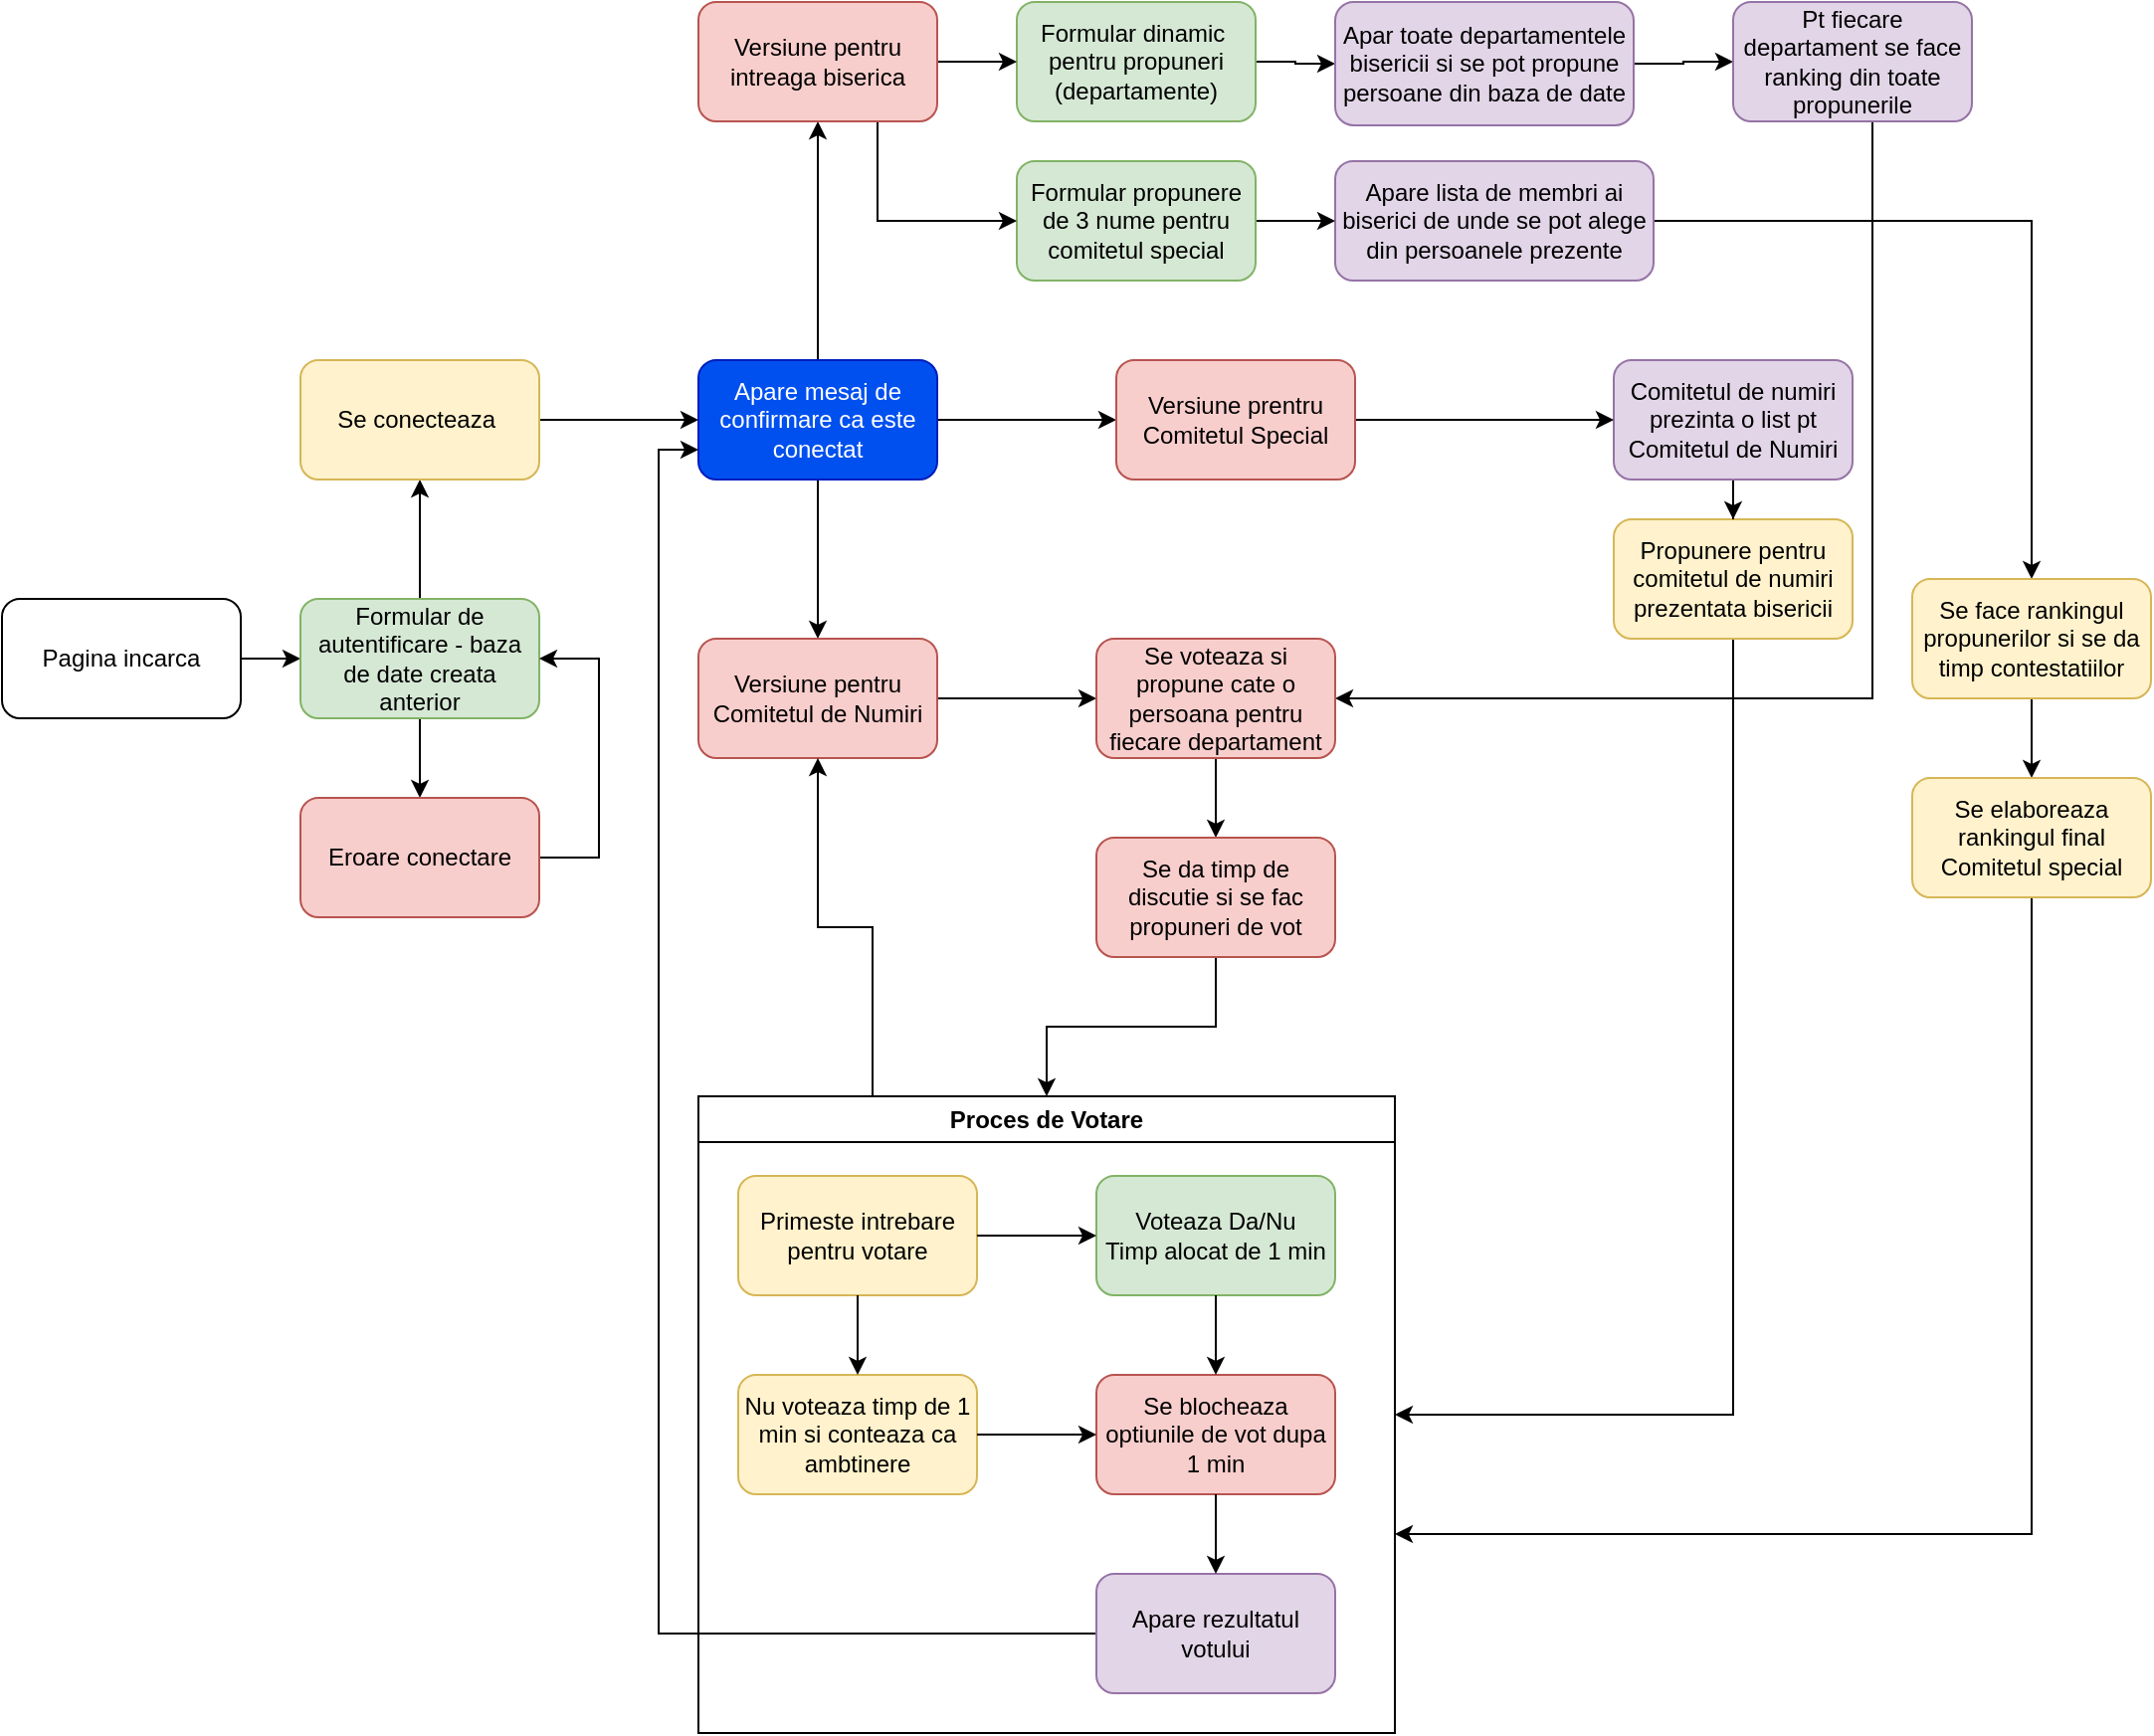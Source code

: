 <mxfile version="20.7.4" type="github">
  <diagram id="kgpKYQtTHZ0yAKxKKP6v" name="Page-1">
    <mxGraphModel dx="844" dy="529" grid="1" gridSize="10" guides="0" tooltips="1" connect="1" arrows="1" fold="1" page="1" pageScale="1" pageWidth="1169" pageHeight="827" math="0" shadow="0">
      <root>
        <mxCell id="0" />
        <mxCell id="1" parent="0" />
        <mxCell id="e8ArRw_OcwM4HBcJv57Q-3" value="" style="edgeStyle=orthogonalEdgeStyle;rounded=0;orthogonalLoop=1;jettySize=auto;html=1;" parent="1" source="e8ArRw_OcwM4HBcJv57Q-1" target="e8ArRw_OcwM4HBcJv57Q-2" edge="1">
          <mxGeometry relative="1" as="geometry" />
        </mxCell>
        <mxCell id="e8ArRw_OcwM4HBcJv57Q-1" value="Pagina incarca" style="rounded=1;whiteSpace=wrap;html=1;" parent="1" vertex="1">
          <mxGeometry x="10" y="320" width="120" height="60" as="geometry" />
        </mxCell>
        <mxCell id="CppdhaFHmqjqEvkJu7Ff-2" value="" style="edgeStyle=orthogonalEdgeStyle;rounded=0;orthogonalLoop=1;jettySize=auto;html=1;" parent="1" source="e8ArRw_OcwM4HBcJv57Q-2" target="CppdhaFHmqjqEvkJu7Ff-1" edge="1">
          <mxGeometry relative="1" as="geometry" />
        </mxCell>
        <mxCell id="CppdhaFHmqjqEvkJu7Ff-43" value="" style="edgeStyle=orthogonalEdgeStyle;rounded=0;orthogonalLoop=1;jettySize=auto;html=1;" parent="1" source="e8ArRw_OcwM4HBcJv57Q-2" target="e8ArRw_OcwM4HBcJv57Q-4" edge="1">
          <mxGeometry relative="1" as="geometry" />
        </mxCell>
        <mxCell id="e8ArRw_OcwM4HBcJv57Q-2" value="Formular de autentificare - baza de date creata anterior" style="rounded=1;whiteSpace=wrap;html=1;fillColor=#d5e8d4;strokeColor=#82b366;" parent="1" vertex="1">
          <mxGeometry x="160" y="320" width="120" height="60" as="geometry" />
        </mxCell>
        <mxCell id="CppdhaFHmqjqEvkJu7Ff-44" value="" style="edgeStyle=orthogonalEdgeStyle;rounded=0;orthogonalLoop=1;jettySize=auto;html=1;" parent="1" source="e8ArRw_OcwM4HBcJv57Q-4" target="e8ArRw_OcwM4HBcJv57Q-7" edge="1">
          <mxGeometry relative="1" as="geometry" />
        </mxCell>
        <mxCell id="e8ArRw_OcwM4HBcJv57Q-4" value="Se conecteaza&amp;nbsp;" style="whiteSpace=wrap;html=1;rounded=1;fillColor=#fff2cc;strokeColor=#d6b656;" parent="1" vertex="1">
          <mxGeometry x="160" y="200" width="120" height="60" as="geometry" />
        </mxCell>
        <mxCell id="CppdhaFHmqjqEvkJu7Ff-70" value="" style="edgeStyle=orthogonalEdgeStyle;rounded=0;orthogonalLoop=1;jettySize=auto;html=1;" parent="1" source="e8ArRw_OcwM4HBcJv57Q-7" target="CppdhaFHmqjqEvkJu7Ff-69" edge="1">
          <mxGeometry relative="1" as="geometry" />
        </mxCell>
        <mxCell id="CppdhaFHmqjqEvkJu7Ff-78" value="" style="edgeStyle=orthogonalEdgeStyle;rounded=0;orthogonalLoop=1;jettySize=auto;html=1;" parent="1" source="e8ArRw_OcwM4HBcJv57Q-7" target="CppdhaFHmqjqEvkJu7Ff-77" edge="1">
          <mxGeometry relative="1" as="geometry" />
        </mxCell>
        <mxCell id="CppdhaFHmqjqEvkJu7Ff-80" value="" style="edgeStyle=orthogonalEdgeStyle;rounded=0;orthogonalLoop=1;jettySize=auto;html=1;" parent="1" source="e8ArRw_OcwM4HBcJv57Q-7" target="CppdhaFHmqjqEvkJu7Ff-79" edge="1">
          <mxGeometry relative="1" as="geometry" />
        </mxCell>
        <mxCell id="e8ArRw_OcwM4HBcJv57Q-7" value="Apare mesaj de confirmare ca este conectat" style="whiteSpace=wrap;html=1;rounded=1;fillColor=#0050ef;strokeColor=#001DBC;fontColor=#ffffff;" parent="1" vertex="1">
          <mxGeometry x="360" y="200" width="120" height="60" as="geometry" />
        </mxCell>
        <mxCell id="CppdhaFHmqjqEvkJu7Ff-3" style="edgeStyle=orthogonalEdgeStyle;rounded=0;orthogonalLoop=1;jettySize=auto;html=1;entryX=1;entryY=0.5;entryDx=0;entryDy=0;exitX=1;exitY=0.5;exitDx=0;exitDy=0;" parent="1" source="CppdhaFHmqjqEvkJu7Ff-1" target="e8ArRw_OcwM4HBcJv57Q-2" edge="1">
          <mxGeometry relative="1" as="geometry">
            <mxPoint x="350" y="360" as="targetPoint" />
            <mxPoint x="330" y="480" as="sourcePoint" />
            <Array as="points">
              <mxPoint x="310" y="450" />
              <mxPoint x="310" y="350" />
            </Array>
          </mxGeometry>
        </mxCell>
        <mxCell id="CppdhaFHmqjqEvkJu7Ff-1" value="Eroare conectare" style="whiteSpace=wrap;html=1;fillColor=#f8cecc;strokeColor=#b85450;rounded=1;" parent="1" vertex="1">
          <mxGeometry x="160" y="420" width="120" height="60" as="geometry" />
        </mxCell>
        <mxCell id="CppdhaFHmqjqEvkJu7Ff-63" style="edgeStyle=orthogonalEdgeStyle;rounded=0;orthogonalLoop=1;jettySize=auto;html=1;entryX=0;entryY=0.75;entryDx=0;entryDy=0;" parent="1" source="CppdhaFHmqjqEvkJu7Ff-10" target="e8ArRw_OcwM4HBcJv57Q-7" edge="1">
          <mxGeometry relative="1" as="geometry" />
        </mxCell>
        <mxCell id="CppdhaFHmqjqEvkJu7Ff-46" value="" style="edgeStyle=orthogonalEdgeStyle;rounded=0;orthogonalLoop=1;jettySize=auto;html=1;" parent="1" source="CppdhaFHmqjqEvkJu7Ff-24" target="CppdhaFHmqjqEvkJu7Ff-28" edge="1">
          <mxGeometry relative="1" as="geometry" />
        </mxCell>
        <mxCell id="CppdhaFHmqjqEvkJu7Ff-24" value="Formular dinamic&amp;nbsp;&lt;br&gt;pentru propuneri (departamente)" style="whiteSpace=wrap;html=1;fillColor=#d5e8d4;strokeColor=#82b366;rounded=1;" parent="1" vertex="1">
          <mxGeometry x="520" y="20" width="120" height="60" as="geometry" />
        </mxCell>
        <mxCell id="CppdhaFHmqjqEvkJu7Ff-59" value="" style="edgeStyle=orthogonalEdgeStyle;rounded=0;orthogonalLoop=1;jettySize=auto;html=1;" parent="1" source="CppdhaFHmqjqEvkJu7Ff-26" target="CppdhaFHmqjqEvkJu7Ff-58" edge="1">
          <mxGeometry relative="1" as="geometry" />
        </mxCell>
        <mxCell id="CppdhaFHmqjqEvkJu7Ff-26" value="Apare lista de membri ai biserici de unde se pot alege din persoanele prezente" style="whiteSpace=wrap;html=1;fillColor=#e1d5e7;strokeColor=#9673a6;rounded=1;" parent="1" vertex="1">
          <mxGeometry x="680" y="100" width="160" height="60" as="geometry" />
        </mxCell>
        <mxCell id="CppdhaFHmqjqEvkJu7Ff-54" value="" style="edgeStyle=orthogonalEdgeStyle;rounded=0;orthogonalLoop=1;jettySize=auto;html=1;" parent="1" source="CppdhaFHmqjqEvkJu7Ff-28" target="CppdhaFHmqjqEvkJu7Ff-53" edge="1">
          <mxGeometry relative="1" as="geometry" />
        </mxCell>
        <mxCell id="CppdhaFHmqjqEvkJu7Ff-28" value="Apar toate departamentele bisericii si se pot propune persoane din baza de date" style="whiteSpace=wrap;html=1;fillColor=#e1d5e7;strokeColor=#9673a6;rounded=1;" parent="1" vertex="1">
          <mxGeometry x="680" y="20" width="150" height="62" as="geometry" />
        </mxCell>
        <mxCell id="CppdhaFHmqjqEvkJu7Ff-33" style="edgeStyle=orthogonalEdgeStyle;rounded=0;orthogonalLoop=1;jettySize=auto;html=1;" parent="1" source="CppdhaFHmqjqEvkJu7Ff-30" target="CppdhaFHmqjqEvkJu7Ff-26" edge="1">
          <mxGeometry relative="1" as="geometry" />
        </mxCell>
        <mxCell id="CppdhaFHmqjqEvkJu7Ff-30" value="Formular propunere de 3 nume pentru comitetul special" style="whiteSpace=wrap;html=1;fillColor=#d5e8d4;strokeColor=#82b366;rounded=1;" parent="1" vertex="1">
          <mxGeometry x="520" y="100" width="120" height="60" as="geometry" />
        </mxCell>
        <mxCell id="CppdhaFHmqjqEvkJu7Ff-84" style="edgeStyle=orthogonalEdgeStyle;rounded=0;orthogonalLoop=1;jettySize=auto;html=1;" parent="1" source="CppdhaFHmqjqEvkJu7Ff-39" target="CppdhaFHmqjqEvkJu7Ff-73" edge="1">
          <mxGeometry relative="1" as="geometry">
            <Array as="points">
              <mxPoint x="880" y="730" />
            </Array>
          </mxGeometry>
        </mxCell>
        <mxCell id="CppdhaFHmqjqEvkJu7Ff-39" value="Propunere pentru comitetul de numiri prezentata bisericii" style="whiteSpace=wrap;html=1;fillColor=#fff2cc;strokeColor=#d6b656;rounded=1;" parent="1" vertex="1">
          <mxGeometry x="820" y="280" width="120" height="60" as="geometry" />
        </mxCell>
        <mxCell id="BHnLyTxGF9Abz34kXASD-3" style="edgeStyle=orthogonalEdgeStyle;rounded=0;orthogonalLoop=1;jettySize=auto;html=1;" edge="1" parent="1" source="CppdhaFHmqjqEvkJu7Ff-53" target="BHnLyTxGF9Abz34kXASD-1">
          <mxGeometry relative="1" as="geometry">
            <Array as="points">
              <mxPoint x="950" y="370" />
            </Array>
          </mxGeometry>
        </mxCell>
        <mxCell id="CppdhaFHmqjqEvkJu7Ff-53" value="Pt fiecare departament se face ranking din toate propunerile" style="whiteSpace=wrap;html=1;fillColor=#e1d5e7;strokeColor=#9673a6;rounded=1;" parent="1" vertex="1">
          <mxGeometry x="880" y="20" width="120" height="60" as="geometry" />
        </mxCell>
        <mxCell id="CppdhaFHmqjqEvkJu7Ff-65" value="" style="edgeStyle=orthogonalEdgeStyle;rounded=0;orthogonalLoop=1;jettySize=auto;html=1;" parent="1" source="CppdhaFHmqjqEvkJu7Ff-58" target="CppdhaFHmqjqEvkJu7Ff-64" edge="1">
          <mxGeometry relative="1" as="geometry" />
        </mxCell>
        <mxCell id="CppdhaFHmqjqEvkJu7Ff-58" value="Se face rankingul propunerilor si se da timp contestatiilor" style="whiteSpace=wrap;html=1;fillColor=#fff2cc;strokeColor=#d6b656;rounded=1;" parent="1" vertex="1">
          <mxGeometry x="970" y="310" width="120" height="60" as="geometry" />
        </mxCell>
        <mxCell id="CppdhaFHmqjqEvkJu7Ff-86" style="edgeStyle=orthogonalEdgeStyle;rounded=0;orthogonalLoop=1;jettySize=auto;html=1;" parent="1" source="CppdhaFHmqjqEvkJu7Ff-64" edge="1">
          <mxGeometry x="0.021" y="120" relative="1" as="geometry">
            <mxPoint x="710" y="790" as="targetPoint" />
            <Array as="points">
              <mxPoint x="1030" y="790" />
            </Array>
            <mxPoint as="offset" />
          </mxGeometry>
        </mxCell>
        <mxCell id="CppdhaFHmqjqEvkJu7Ff-64" value="Se elaboreaza rankingul final Comitetul special" style="whiteSpace=wrap;html=1;fillColor=#fff2cc;strokeColor=#d6b656;rounded=1;" parent="1" vertex="1">
          <mxGeometry x="970" y="410" width="120" height="60" as="geometry" />
        </mxCell>
        <mxCell id="CppdhaFHmqjqEvkJu7Ff-82" value="" style="edgeStyle=orthogonalEdgeStyle;rounded=0;orthogonalLoop=1;jettySize=auto;html=1;" parent="1" source="CppdhaFHmqjqEvkJu7Ff-67" target="CppdhaFHmqjqEvkJu7Ff-39" edge="1">
          <mxGeometry relative="1" as="geometry" />
        </mxCell>
        <mxCell id="CppdhaFHmqjqEvkJu7Ff-67" value="Comitetul de numiri prezinta o list pt Comitetul de Numiri" style="whiteSpace=wrap;html=1;fillColor=#e1d5e7;strokeColor=#9673a6;rounded=1;" parent="1" vertex="1">
          <mxGeometry x="820" y="200" width="120" height="60" as="geometry" />
        </mxCell>
        <mxCell id="CppdhaFHmqjqEvkJu7Ff-71" value="" style="edgeStyle=orthogonalEdgeStyle;rounded=0;orthogonalLoop=1;jettySize=auto;html=1;" parent="1" source="CppdhaFHmqjqEvkJu7Ff-69" target="CppdhaFHmqjqEvkJu7Ff-24" edge="1">
          <mxGeometry relative="1" as="geometry" />
        </mxCell>
        <mxCell id="CppdhaFHmqjqEvkJu7Ff-72" style="edgeStyle=orthogonalEdgeStyle;rounded=0;orthogonalLoop=1;jettySize=auto;html=1;entryX=0;entryY=0.5;entryDx=0;entryDy=0;" parent="1" source="CppdhaFHmqjqEvkJu7Ff-69" target="CppdhaFHmqjqEvkJu7Ff-30" edge="1">
          <mxGeometry x="0.5" y="-40" relative="1" as="geometry">
            <Array as="points">
              <mxPoint x="450" y="130" />
            </Array>
            <mxPoint as="offset" />
          </mxGeometry>
        </mxCell>
        <mxCell id="CppdhaFHmqjqEvkJu7Ff-69" value="Versiune pentru intreaga biserica" style="whiteSpace=wrap;html=1;fillColor=#f8cecc;strokeColor=#b85450;rounded=1;" parent="1" vertex="1">
          <mxGeometry x="360" y="20" width="120" height="60" as="geometry" />
        </mxCell>
        <mxCell id="CppdhaFHmqjqEvkJu7Ff-76" value="" style="group" parent="1" vertex="1" connectable="0">
          <mxGeometry x="360" y="570" width="350" height="320" as="geometry" />
        </mxCell>
        <mxCell id="CppdhaFHmqjqEvkJu7Ff-4" value="Primeste intrebare pentru votare" style="whiteSpace=wrap;html=1;rounded=1;fillColor=#fff2cc;strokeColor=#d6b656;" parent="CppdhaFHmqjqEvkJu7Ff-76" vertex="1">
          <mxGeometry x="20" y="40" width="120" height="60" as="geometry" />
        </mxCell>
        <mxCell id="CppdhaFHmqjqEvkJu7Ff-6" value="Voteaza Da/Nu&lt;br&gt;Timp alocat de 1 min" style="whiteSpace=wrap;html=1;fillColor=#d5e8d4;strokeColor=#82b366;rounded=1;gradientColor=none;" parent="CppdhaFHmqjqEvkJu7Ff-76" vertex="1">
          <mxGeometry x="200" y="40" width="120" height="60" as="geometry" />
        </mxCell>
        <mxCell id="CppdhaFHmqjqEvkJu7Ff-62" value="" style="edgeStyle=orthogonalEdgeStyle;rounded=0;orthogonalLoop=1;jettySize=auto;html=1;" parent="CppdhaFHmqjqEvkJu7Ff-76" source="CppdhaFHmqjqEvkJu7Ff-4" target="CppdhaFHmqjqEvkJu7Ff-6" edge="1">
          <mxGeometry relative="1" as="geometry" />
        </mxCell>
        <mxCell id="CppdhaFHmqjqEvkJu7Ff-8" value="Nu voteaza timp de 1 min si conteaza ca ambtinere" style="whiteSpace=wrap;html=1;fillColor=#fff2cc;strokeColor=#d6b656;rounded=1;" parent="CppdhaFHmqjqEvkJu7Ff-76" vertex="1">
          <mxGeometry x="20" y="140" width="120" height="60" as="geometry" />
        </mxCell>
        <mxCell id="CppdhaFHmqjqEvkJu7Ff-61" value="" style="edgeStyle=orthogonalEdgeStyle;rounded=0;orthogonalLoop=1;jettySize=auto;html=1;" parent="CppdhaFHmqjqEvkJu7Ff-76" source="CppdhaFHmqjqEvkJu7Ff-4" target="CppdhaFHmqjqEvkJu7Ff-8" edge="1">
          <mxGeometry relative="1" as="geometry" />
        </mxCell>
        <mxCell id="CppdhaFHmqjqEvkJu7Ff-10" value="Apare rezultatul votului" style="whiteSpace=wrap;html=1;fillColor=#e1d5e7;strokeColor=#9673a6;rounded=1;" parent="CppdhaFHmqjqEvkJu7Ff-76" vertex="1">
          <mxGeometry x="200" y="240" width="120" height="60" as="geometry" />
        </mxCell>
        <mxCell id="CppdhaFHmqjqEvkJu7Ff-19" value="Se blocheaza optiunile de vot dupa 1 min" style="whiteSpace=wrap;html=1;fillColor=#f8cecc;strokeColor=#b85450;rounded=1;" parent="CppdhaFHmqjqEvkJu7Ff-76" vertex="1">
          <mxGeometry x="200" y="140" width="120" height="60" as="geometry" />
        </mxCell>
        <mxCell id="CppdhaFHmqjqEvkJu7Ff-22" style="edgeStyle=orthogonalEdgeStyle;rounded=0;orthogonalLoop=1;jettySize=auto;html=1;entryX=0.5;entryY=0;entryDx=0;entryDy=0;" parent="CppdhaFHmqjqEvkJu7Ff-76" source="CppdhaFHmqjqEvkJu7Ff-6" target="CppdhaFHmqjqEvkJu7Ff-19" edge="1">
          <mxGeometry relative="1" as="geometry" />
        </mxCell>
        <mxCell id="CppdhaFHmqjqEvkJu7Ff-23" style="edgeStyle=orthogonalEdgeStyle;rounded=0;orthogonalLoop=1;jettySize=auto;html=1;entryX=0;entryY=0.5;entryDx=0;entryDy=0;" parent="CppdhaFHmqjqEvkJu7Ff-76" source="CppdhaFHmqjqEvkJu7Ff-8" target="CppdhaFHmqjqEvkJu7Ff-19" edge="1">
          <mxGeometry relative="1" as="geometry" />
        </mxCell>
        <mxCell id="CppdhaFHmqjqEvkJu7Ff-11" value="" style="edgeStyle=orthogonalEdgeStyle;rounded=0;orthogonalLoop=1;jettySize=auto;html=1;startArrow=none;" parent="CppdhaFHmqjqEvkJu7Ff-76" source="CppdhaFHmqjqEvkJu7Ff-19" target="CppdhaFHmqjqEvkJu7Ff-10" edge="1">
          <mxGeometry relative="1" as="geometry" />
        </mxCell>
        <mxCell id="CppdhaFHmqjqEvkJu7Ff-73" value="Proces de Votare" style="swimlane;whiteSpace=wrap;html=1;" parent="CppdhaFHmqjqEvkJu7Ff-76" vertex="1">
          <mxGeometry width="350" height="320" as="geometry" />
        </mxCell>
        <mxCell id="CppdhaFHmqjqEvkJu7Ff-81" value="" style="edgeStyle=orthogonalEdgeStyle;rounded=0;orthogonalLoop=1;jettySize=auto;html=1;" parent="1" source="CppdhaFHmqjqEvkJu7Ff-77" target="CppdhaFHmqjqEvkJu7Ff-67" edge="1">
          <mxGeometry relative="1" as="geometry" />
        </mxCell>
        <mxCell id="CppdhaFHmqjqEvkJu7Ff-77" value="Versiune prentru Comitetul Special" style="whiteSpace=wrap;html=1;fillColor=#f8cecc;strokeColor=#b85450;rounded=1;" parent="1" vertex="1">
          <mxGeometry x="570" y="200" width="120" height="60" as="geometry" />
        </mxCell>
        <mxCell id="BHnLyTxGF9Abz34kXASD-2" value="" style="edgeStyle=orthogonalEdgeStyle;rounded=0;orthogonalLoop=1;jettySize=auto;html=1;" edge="1" parent="1" source="CppdhaFHmqjqEvkJu7Ff-79" target="BHnLyTxGF9Abz34kXASD-1">
          <mxGeometry relative="1" as="geometry" />
        </mxCell>
        <mxCell id="CppdhaFHmqjqEvkJu7Ff-79" value="Versiune pentru Comitetul de Numiri" style="whiteSpace=wrap;html=1;fillColor=#f8cecc;strokeColor=#b85450;rounded=1;" parent="1" vertex="1">
          <mxGeometry x="360" y="340" width="120" height="60" as="geometry" />
        </mxCell>
        <mxCell id="BHnLyTxGF9Abz34kXASD-8" value="" style="edgeStyle=orthogonalEdgeStyle;rounded=0;orthogonalLoop=1;jettySize=auto;html=1;" edge="1" parent="1" source="BHnLyTxGF9Abz34kXASD-1" target="BHnLyTxGF9Abz34kXASD-7">
          <mxGeometry relative="1" as="geometry" />
        </mxCell>
        <mxCell id="BHnLyTxGF9Abz34kXASD-1" value="Se voteaza si propune cate o persoana pentru fiecare departament" style="whiteSpace=wrap;html=1;fillColor=#f8cecc;strokeColor=#b85450;rounded=1;" vertex="1" parent="1">
          <mxGeometry x="560" y="340" width="120" height="60" as="geometry" />
        </mxCell>
        <mxCell id="BHnLyTxGF9Abz34kXASD-5" style="edgeStyle=orthogonalEdgeStyle;rounded=0;orthogonalLoop=1;jettySize=auto;html=1;exitX=0.25;exitY=0;exitDx=0;exitDy=0;entryX=0.5;entryY=1;entryDx=0;entryDy=0;" edge="1" parent="1" source="CppdhaFHmqjqEvkJu7Ff-73" target="CppdhaFHmqjqEvkJu7Ff-79">
          <mxGeometry relative="1" as="geometry" />
        </mxCell>
        <mxCell id="BHnLyTxGF9Abz34kXASD-10" style="edgeStyle=orthogonalEdgeStyle;rounded=0;orthogonalLoop=1;jettySize=auto;html=1;" edge="1" parent="1" source="BHnLyTxGF9Abz34kXASD-7" target="CppdhaFHmqjqEvkJu7Ff-73">
          <mxGeometry relative="1" as="geometry" />
        </mxCell>
        <mxCell id="BHnLyTxGF9Abz34kXASD-7" value="Se da timp de discutie si se fac propuneri de vot" style="whiteSpace=wrap;html=1;fillColor=#f8cecc;strokeColor=#b85450;rounded=1;" vertex="1" parent="1">
          <mxGeometry x="560" y="440" width="120" height="60" as="geometry" />
        </mxCell>
      </root>
    </mxGraphModel>
  </diagram>
</mxfile>
